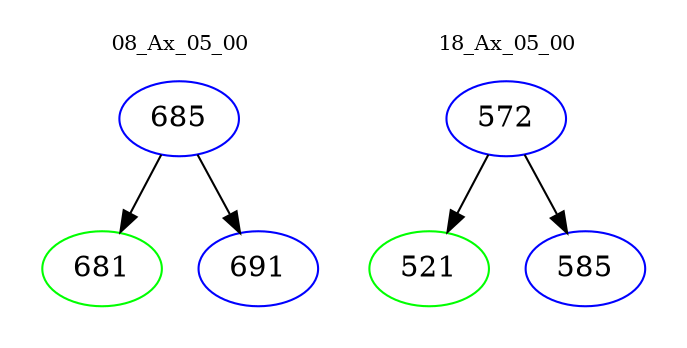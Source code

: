 digraph{
subgraph cluster_0 {
color = white
label = "08_Ax_05_00";
fontsize=10;
T0_685 [label="685", color="blue"]
T0_685 -> T0_681 [color="black"]
T0_681 [label="681", color="green"]
T0_685 -> T0_691 [color="black"]
T0_691 [label="691", color="blue"]
}
subgraph cluster_1 {
color = white
label = "18_Ax_05_00";
fontsize=10;
T1_572 [label="572", color="blue"]
T1_572 -> T1_521 [color="black"]
T1_521 [label="521", color="green"]
T1_572 -> T1_585 [color="black"]
T1_585 [label="585", color="blue"]
}
}
